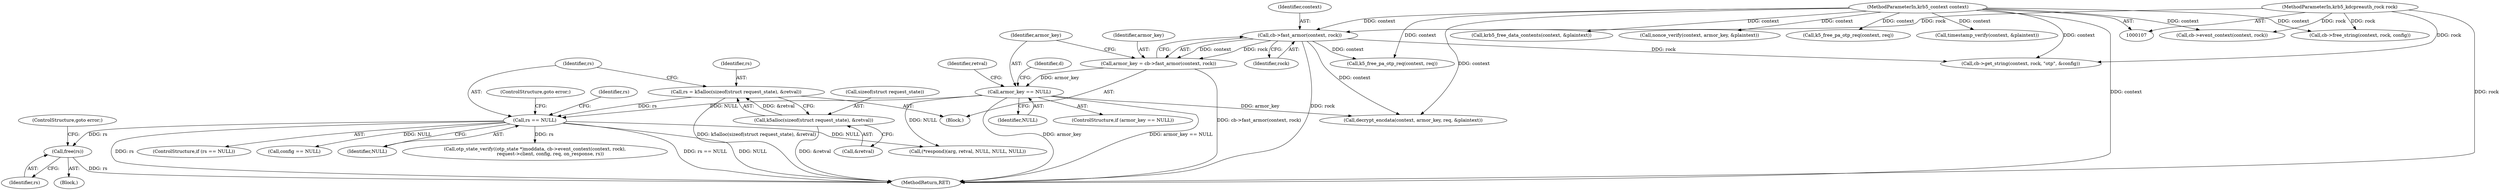 digraph "0_krb5_e3b5a5e5267818c97750b266df50b6a3d4649604_0@API" {
"1000276" [label="(Call,free(rs))"];
"1000233" [label="(Call,rs == NULL)"];
"1000225" [label="(Call,rs = k5alloc(sizeof(struct request_state), &retval))"];
"1000227" [label="(Call,k5alloc(sizeof(struct request_state), &retval))"];
"1000138" [label="(Call,armor_key == NULL)"];
"1000132" [label="(Call,armor_key = cb->fast_armor(context, rock))"];
"1000134" [label="(Call,cb->fast_armor(context, rock))"];
"1000108" [label="(MethodParameterIn,krb5_context context)"];
"1000114" [label="(MethodParameterIn,krb5_kdcpreauth_rock rock)"];
"1000283" [label="(Call,cb->event_context(context, rock))"];
"1000138" [label="(Call,armor_key == NULL)"];
"1000236" [label="(ControlStructure,goto error;)"];
"1000228" [label="(Call,sizeof(struct request_state))"];
"1000151" [label="(Identifier,d)"];
"1000277" [label="(Identifier,rs)"];
"1000230" [label="(Call,&retval)"];
"1000211" [label="(Call,krb5_free_data_contents(context, &plaintext))"];
"1000233" [label="(Call,rs == NULL)"];
"1000225" [label="(Call,rs = k5alloc(sizeof(struct request_state), &retval))"];
"1000276" [label="(Call,free(rs))"];
"1000305" [label="(Call,(*respond)(arg, retval, NULL, NULL, NULL))"];
"1000114" [label="(MethodParameterIn,krb5_kdcpreauth_rock rock)"];
"1000239" [label="(Identifier,rs)"];
"1000178" [label="(Call,decrypt_encdata(context, armor_key, req, &plaintext))"];
"1000232" [label="(ControlStructure,if (rs == NULL))"];
"1000132" [label="(Call,armor_key = cb->fast_armor(context, rock))"];
"1000234" [label="(Identifier,rs)"];
"1000140" [label="(Identifier,NULL)"];
"1000265" [label="(Call,config == NULL)"];
"1000196" [label="(Call,nonce_verify(context, armor_key, &plaintext))"];
"1000235" [label="(Identifier,NULL)"];
"1000137" [label="(ControlStructure,if (armor_key == NULL))"];
"1000118" [label="(Block,)"];
"1000135" [label="(Identifier,context)"];
"1000133" [label="(Identifier,armor_key)"];
"1000227" [label="(Call,k5alloc(sizeof(struct request_state), &retval))"];
"1000136" [label="(Identifier,rock)"];
"1000311" [label="(MethodReturn,RET)"];
"1000139" [label="(Identifier,armor_key)"];
"1000226" [label="(Identifier,rs)"];
"1000275" [label="(Block,)"];
"1000108" [label="(MethodParameterIn,krb5_context context)"];
"1000302" [label="(Call,k5_free_pa_otp_req(context, req))"];
"1000297" [label="(Call,k5_free_pa_otp_req(context, req))"];
"1000254" [label="(Call,cb->get_string(context, rock, \"otp\", &config))"];
"1000143" [label="(Identifier,retval)"];
"1000293" [label="(Call,cb->free_string(context, rock, config))"];
"1000207" [label="(Call,timestamp_verify(context, &plaintext))"];
"1000278" [label="(ControlStructure,goto error;)"];
"1000279" [label="(Call,otp_state_verify((otp_state *)moddata, cb->event_context(context, rock),\n                     request->client, config, req, on_response, rs))"];
"1000134" [label="(Call,cb->fast_armor(context, rock))"];
"1000276" -> "1000275"  [label="AST: "];
"1000276" -> "1000277"  [label="CFG: "];
"1000277" -> "1000276"  [label="AST: "];
"1000278" -> "1000276"  [label="CFG: "];
"1000276" -> "1000311"  [label="DDG: rs"];
"1000233" -> "1000276"  [label="DDG: rs"];
"1000233" -> "1000232"  [label="AST: "];
"1000233" -> "1000235"  [label="CFG: "];
"1000234" -> "1000233"  [label="AST: "];
"1000235" -> "1000233"  [label="AST: "];
"1000236" -> "1000233"  [label="CFG: "];
"1000239" -> "1000233"  [label="CFG: "];
"1000233" -> "1000311"  [label="DDG: rs == NULL"];
"1000233" -> "1000311"  [label="DDG: NULL"];
"1000233" -> "1000311"  [label="DDG: rs"];
"1000225" -> "1000233"  [label="DDG: rs"];
"1000138" -> "1000233"  [label="DDG: NULL"];
"1000233" -> "1000265"  [label="DDG: NULL"];
"1000233" -> "1000279"  [label="DDG: rs"];
"1000233" -> "1000305"  [label="DDG: NULL"];
"1000225" -> "1000118"  [label="AST: "];
"1000225" -> "1000227"  [label="CFG: "];
"1000226" -> "1000225"  [label="AST: "];
"1000227" -> "1000225"  [label="AST: "];
"1000234" -> "1000225"  [label="CFG: "];
"1000225" -> "1000311"  [label="DDG: k5alloc(sizeof(struct request_state), &retval)"];
"1000227" -> "1000225"  [label="DDG: &retval"];
"1000227" -> "1000230"  [label="CFG: "];
"1000228" -> "1000227"  [label="AST: "];
"1000230" -> "1000227"  [label="AST: "];
"1000227" -> "1000311"  [label="DDG: &retval"];
"1000138" -> "1000137"  [label="AST: "];
"1000138" -> "1000140"  [label="CFG: "];
"1000139" -> "1000138"  [label="AST: "];
"1000140" -> "1000138"  [label="AST: "];
"1000143" -> "1000138"  [label="CFG: "];
"1000151" -> "1000138"  [label="CFG: "];
"1000138" -> "1000311"  [label="DDG: armor_key"];
"1000138" -> "1000311"  [label="DDG: armor_key == NULL"];
"1000132" -> "1000138"  [label="DDG: armor_key"];
"1000138" -> "1000178"  [label="DDG: armor_key"];
"1000138" -> "1000305"  [label="DDG: NULL"];
"1000132" -> "1000118"  [label="AST: "];
"1000132" -> "1000134"  [label="CFG: "];
"1000133" -> "1000132"  [label="AST: "];
"1000134" -> "1000132"  [label="AST: "];
"1000139" -> "1000132"  [label="CFG: "];
"1000132" -> "1000311"  [label="DDG: cb->fast_armor(context, rock)"];
"1000134" -> "1000132"  [label="DDG: context"];
"1000134" -> "1000132"  [label="DDG: rock"];
"1000134" -> "1000136"  [label="CFG: "];
"1000135" -> "1000134"  [label="AST: "];
"1000136" -> "1000134"  [label="AST: "];
"1000134" -> "1000311"  [label="DDG: rock"];
"1000108" -> "1000134"  [label="DDG: context"];
"1000114" -> "1000134"  [label="DDG: rock"];
"1000134" -> "1000178"  [label="DDG: context"];
"1000134" -> "1000254"  [label="DDG: rock"];
"1000134" -> "1000302"  [label="DDG: context"];
"1000108" -> "1000107"  [label="AST: "];
"1000108" -> "1000311"  [label="DDG: context"];
"1000108" -> "1000178"  [label="DDG: context"];
"1000108" -> "1000196"  [label="DDG: context"];
"1000108" -> "1000207"  [label="DDG: context"];
"1000108" -> "1000211"  [label="DDG: context"];
"1000108" -> "1000254"  [label="DDG: context"];
"1000108" -> "1000283"  [label="DDG: context"];
"1000108" -> "1000293"  [label="DDG: context"];
"1000108" -> "1000297"  [label="DDG: context"];
"1000108" -> "1000302"  [label="DDG: context"];
"1000114" -> "1000107"  [label="AST: "];
"1000114" -> "1000311"  [label="DDG: rock"];
"1000114" -> "1000254"  [label="DDG: rock"];
"1000114" -> "1000283"  [label="DDG: rock"];
"1000114" -> "1000293"  [label="DDG: rock"];
}
